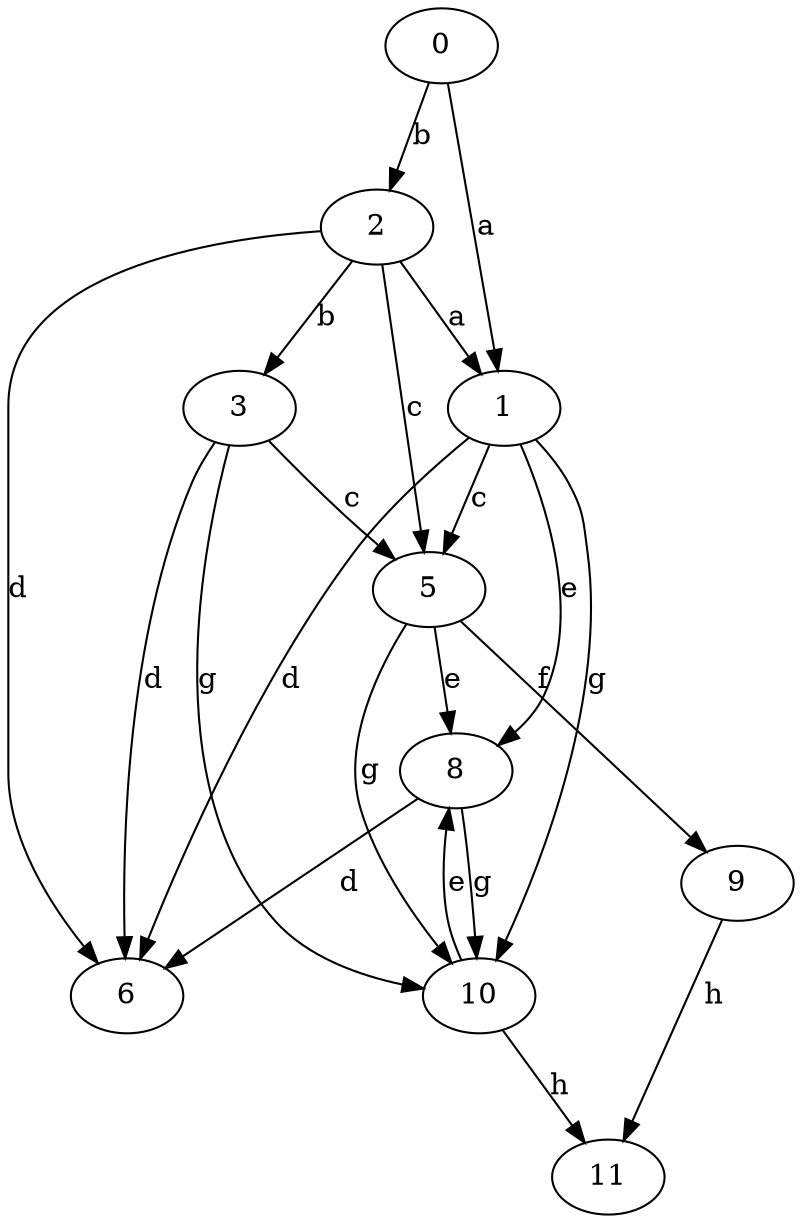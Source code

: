 strict digraph  {
0;
1;
2;
3;
5;
6;
8;
9;
10;
11;
0 -> 1  [label=a];
0 -> 2  [label=b];
1 -> 5  [label=c];
1 -> 6  [label=d];
1 -> 8  [label=e];
1 -> 10  [label=g];
2 -> 1  [label=a];
2 -> 3  [label=b];
2 -> 5  [label=c];
2 -> 6  [label=d];
3 -> 5  [label=c];
3 -> 6  [label=d];
3 -> 10  [label=g];
5 -> 8  [label=e];
5 -> 9  [label=f];
5 -> 10  [label=g];
8 -> 6  [label=d];
8 -> 10  [label=g];
9 -> 11  [label=h];
10 -> 8  [label=e];
10 -> 11  [label=h];
}
